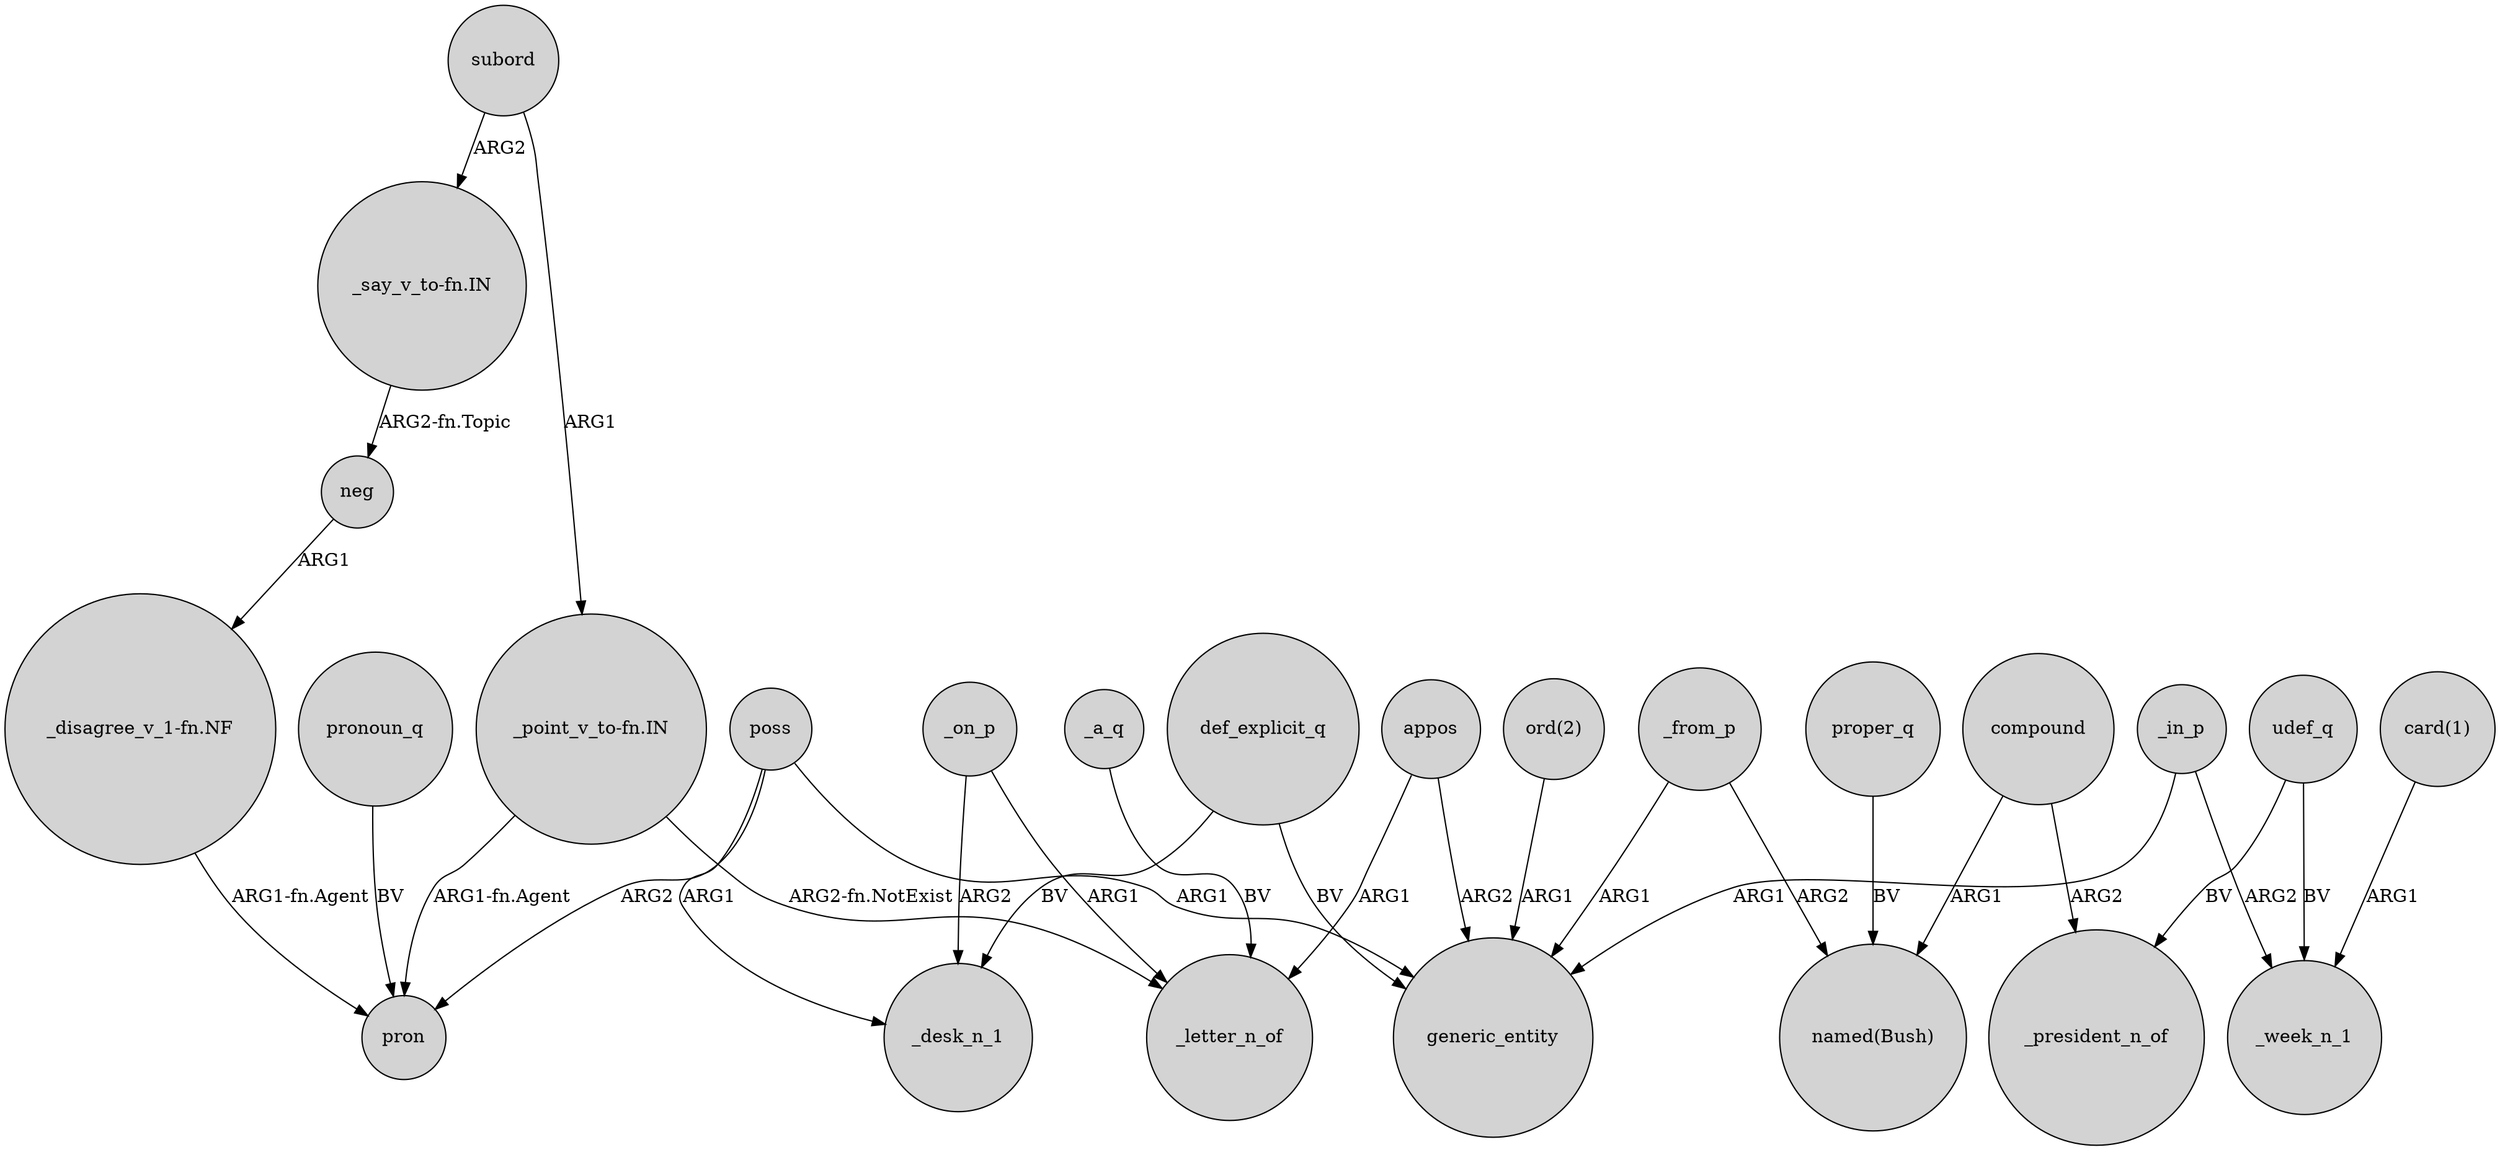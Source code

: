 digraph {
	node [shape=circle style=filled]
	"_point_v_to-fn.IN" -> pron [label="ARG1-fn.Agent"]
	neg -> "_disagree_v_1-fn.NF" [label=ARG1]
	poss -> generic_entity [label=ARG1]
	compound -> _president_n_of [label=ARG2]
	poss -> pron [label=ARG2]
	appos -> _letter_n_of [label=ARG1]
	"_disagree_v_1-fn.NF" -> pron [label="ARG1-fn.Agent"]
	def_explicit_q -> generic_entity [label=BV]
	"_point_v_to-fn.IN" -> _letter_n_of [label="ARG2-fn.NotExist"]
	appos -> generic_entity [label=ARG2]
	_from_p -> generic_entity [label=ARG1]
	pronoun_q -> pron [label=BV]
	subord -> "_point_v_to-fn.IN" [label=ARG1]
	subord -> "_say_v_to-fn.IN" [label=ARG2]
	_from_p -> "named(Bush)" [label=ARG2]
	poss -> _desk_n_1 [label=ARG1]
	udef_q -> _president_n_of [label=BV]
	"ord(2)" -> generic_entity [label=ARG1]
	udef_q -> _week_n_1 [label=BV]
	_on_p -> _desk_n_1 [label=ARG2]
	proper_q -> "named(Bush)" [label=BV]
	_on_p -> _letter_n_of [label=ARG1]
	def_explicit_q -> _desk_n_1 [label=BV]
	"_say_v_to-fn.IN" -> neg [label="ARG2-fn.Topic"]
	_in_p -> generic_entity [label=ARG1]
	_in_p -> _week_n_1 [label=ARG2]
	_a_q -> _letter_n_of [label=BV]
	"card(1)" -> _week_n_1 [label=ARG1]
	compound -> "named(Bush)" [label=ARG1]
}
